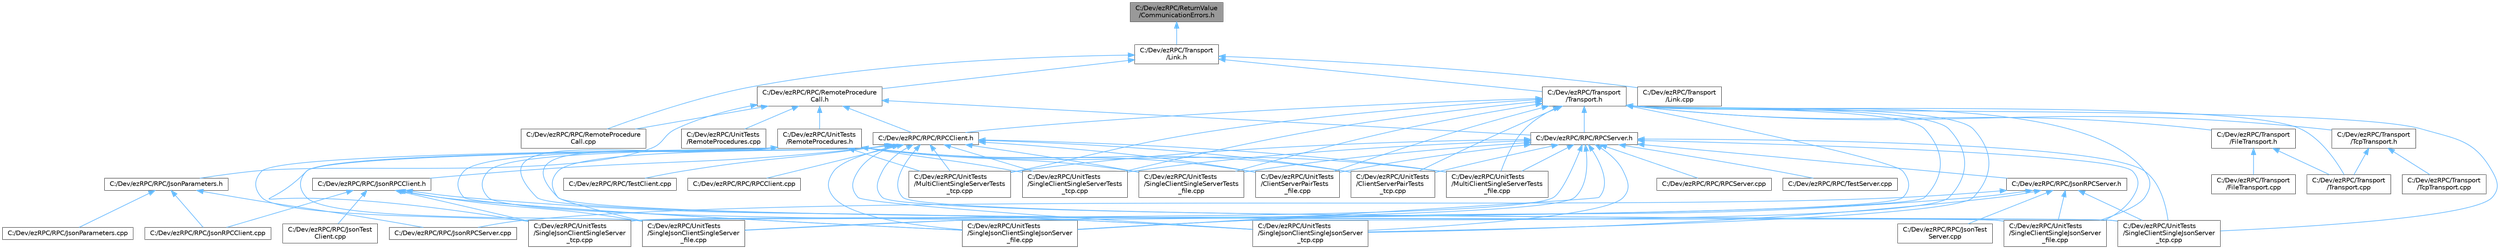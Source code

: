 digraph "C:/Dev/ezRPC/ReturnValue/CommunicationErrors.h"
{
 // LATEX_PDF_SIZE
  bgcolor="transparent";
  edge [fontname=Helvetica,fontsize=10,labelfontname=Helvetica,labelfontsize=10];
  node [fontname=Helvetica,fontsize=10,shape=box,height=0.2,width=0.4];
  Node1 [id="Node000001",label="C:/Dev/ezRPC/ReturnValue\l/CommunicationErrors.h",height=0.2,width=0.4,color="gray40", fillcolor="grey60", style="filled", fontcolor="black",tooltip=" "];
  Node1 -> Node2 [id="edge1_Node000001_Node000002",dir="back",color="steelblue1",style="solid",tooltip=" "];
  Node2 [id="Node000002",label="C:/Dev/ezRPC/Transport\l/Link.h",height=0.2,width=0.4,color="grey40", fillcolor="white", style="filled",URL="$_link_8h.html",tooltip=" "];
  Node2 -> Node3 [id="edge2_Node000002_Node000003",dir="back",color="steelblue1",style="solid",tooltip=" "];
  Node3 [id="Node000003",label="C:/Dev/ezRPC/RPC/RemoteProcedure\lCall.cpp",height=0.2,width=0.4,color="grey40", fillcolor="white", style="filled",URL="$_remote_procedure_call_8cpp.html",tooltip=" "];
  Node2 -> Node4 [id="edge3_Node000002_Node000004",dir="back",color="steelblue1",style="solid",tooltip=" "];
  Node4 [id="Node000004",label="C:/Dev/ezRPC/RPC/RemoteProcedure\lCall.h",height=0.2,width=0.4,color="grey40", fillcolor="white", style="filled",URL="$_remote_procedure_call_8h.html",tooltip=" "];
  Node4 -> Node5 [id="edge4_Node000004_Node000005",dir="back",color="steelblue1",style="solid",tooltip=" "];
  Node5 [id="Node000005",label="C:/Dev/ezRPC/RPC/JsonParameters.h",height=0.2,width=0.4,color="grey40", fillcolor="white", style="filled",URL="$_json_parameters_8h.html",tooltip=" "];
  Node5 -> Node6 [id="edge5_Node000005_Node000006",dir="back",color="steelblue1",style="solid",tooltip=" "];
  Node6 [id="Node000006",label="C:/Dev/ezRPC/RPC/JsonParameters.cpp",height=0.2,width=0.4,color="grey40", fillcolor="white", style="filled",URL="$_json_parameters_8cpp.html",tooltip=" "];
  Node5 -> Node7 [id="edge6_Node000005_Node000007",dir="back",color="steelblue1",style="solid",tooltip=" "];
  Node7 [id="Node000007",label="C:/Dev/ezRPC/RPC/JsonRPCClient.cpp",height=0.2,width=0.4,color="grey40", fillcolor="white", style="filled",URL="$_json_r_p_c_client_8cpp.html",tooltip=" "];
  Node5 -> Node8 [id="edge7_Node000005_Node000008",dir="back",color="steelblue1",style="solid",tooltip=" "];
  Node8 [id="Node000008",label="C:/Dev/ezRPC/RPC/JsonRPCServer.cpp",height=0.2,width=0.4,color="grey40", fillcolor="white", style="filled",URL="$_json_r_p_c_server_8cpp.html",tooltip=" "];
  Node4 -> Node9 [id="edge8_Node000004_Node000009",dir="back",color="steelblue1",style="solid",tooltip=" "];
  Node9 [id="Node000009",label="C:/Dev/ezRPC/RPC/RPCClient.h",height=0.2,width=0.4,color="grey40", fillcolor="white", style="filled",URL="$_r_p_c_client_8h.html",tooltip=" "];
  Node9 -> Node10 [id="edge9_Node000009_Node000010",dir="back",color="steelblue1",style="solid",tooltip=" "];
  Node10 [id="Node000010",label="C:/Dev/ezRPC/RPC/JsonRPCClient.h",height=0.2,width=0.4,color="grey40", fillcolor="white", style="filled",URL="$_json_r_p_c_client_8h.html",tooltip=" "];
  Node10 -> Node7 [id="edge10_Node000010_Node000007",dir="back",color="steelblue1",style="solid",tooltip=" "];
  Node10 -> Node11 [id="edge11_Node000010_Node000011",dir="back",color="steelblue1",style="solid",tooltip=" "];
  Node11 [id="Node000011",label="C:/Dev/ezRPC/RPC/JsonTest\lClient.cpp",height=0.2,width=0.4,color="grey40", fillcolor="white", style="filled",URL="$_json_test_client_8cpp.html",tooltip=" "];
  Node10 -> Node12 [id="edge12_Node000010_Node000012",dir="back",color="steelblue1",style="solid",tooltip=" "];
  Node12 [id="Node000012",label="C:/Dev/ezRPC/UnitTests\l/SingleJsonClientSingleJsonServer\l_file.cpp",height=0.2,width=0.4,color="grey40", fillcolor="white", style="filled",URL="$_single_json_client_single_json_server__file_8cpp.html",tooltip=" "];
  Node10 -> Node13 [id="edge13_Node000010_Node000013",dir="back",color="steelblue1",style="solid",tooltip=" "];
  Node13 [id="Node000013",label="C:/Dev/ezRPC/UnitTests\l/SingleJsonClientSingleJsonServer\l_tcp.cpp",height=0.2,width=0.4,color="grey40", fillcolor="white", style="filled",URL="$_single_json_client_single_json_server__tcp_8cpp.html",tooltip=" "];
  Node10 -> Node14 [id="edge14_Node000010_Node000014",dir="back",color="steelblue1",style="solid",tooltip=" "];
  Node14 [id="Node000014",label="C:/Dev/ezRPC/UnitTests\l/SingleJsonClientSingleServer\l_file.cpp",height=0.2,width=0.4,color="grey40", fillcolor="white", style="filled",URL="$_single_json_client_single_server__file_8cpp.html",tooltip=" "];
  Node10 -> Node15 [id="edge15_Node000010_Node000015",dir="back",color="steelblue1",style="solid",tooltip=" "];
  Node15 [id="Node000015",label="C:/Dev/ezRPC/UnitTests\l/SingleJsonClientSingleServer\l_tcp.cpp",height=0.2,width=0.4,color="grey40", fillcolor="white", style="filled",URL="$_single_json_client_single_server__tcp_8cpp.html",tooltip=" "];
  Node9 -> Node16 [id="edge16_Node000009_Node000016",dir="back",color="steelblue1",style="solid",tooltip=" "];
  Node16 [id="Node000016",label="C:/Dev/ezRPC/RPC/RPCClient.cpp",height=0.2,width=0.4,color="grey40", fillcolor="white", style="filled",URL="$_r_p_c_client_8cpp.html",tooltip=" "];
  Node9 -> Node17 [id="edge17_Node000009_Node000017",dir="back",color="steelblue1",style="solid",tooltip=" "];
  Node17 [id="Node000017",label="C:/Dev/ezRPC/RPC/TestClient.cpp",height=0.2,width=0.4,color="grey40", fillcolor="white", style="filled",URL="$_test_client_8cpp.html",tooltip=" "];
  Node9 -> Node18 [id="edge18_Node000009_Node000018",dir="back",color="steelblue1",style="solid",tooltip=" "];
  Node18 [id="Node000018",label="C:/Dev/ezRPC/UnitTests\l/ClientServerPairTests\l_file.cpp",height=0.2,width=0.4,color="grey40", fillcolor="white", style="filled",URL="$_client_server_pair_tests__file_8cpp.html",tooltip=" "];
  Node9 -> Node19 [id="edge19_Node000009_Node000019",dir="back",color="steelblue1",style="solid",tooltip=" "];
  Node19 [id="Node000019",label="C:/Dev/ezRPC/UnitTests\l/ClientServerPairTests\l_tcp.cpp",height=0.2,width=0.4,color="grey40", fillcolor="white", style="filled",URL="$_client_server_pair_tests__tcp_8cpp.html",tooltip=" "];
  Node9 -> Node20 [id="edge20_Node000009_Node000020",dir="back",color="steelblue1",style="solid",tooltip=" "];
  Node20 [id="Node000020",label="C:/Dev/ezRPC/UnitTests\l/MultiClientSingleServerTests\l_file.cpp",height=0.2,width=0.4,color="grey40", fillcolor="white", style="filled",URL="$_multi_client_single_server_tests__file_8cpp.html",tooltip=" "];
  Node9 -> Node21 [id="edge21_Node000009_Node000021",dir="back",color="steelblue1",style="solid",tooltip=" "];
  Node21 [id="Node000021",label="C:/Dev/ezRPC/UnitTests\l/MultiClientSingleServerTests\l_tcp.cpp",height=0.2,width=0.4,color="grey40", fillcolor="white", style="filled",URL="$_multi_client_single_server_tests__tcp_8cpp.html",tooltip=" "];
  Node9 -> Node22 [id="edge22_Node000009_Node000022",dir="back",color="steelblue1",style="solid",tooltip=" "];
  Node22 [id="Node000022",label="C:/Dev/ezRPC/UnitTests\l/SingleClientSingleJsonServer\l_file.cpp",height=0.2,width=0.4,color="grey40", fillcolor="white", style="filled",URL="$_single_client_single_json_server__file_8cpp.html",tooltip=" "];
  Node9 -> Node23 [id="edge23_Node000009_Node000023",dir="back",color="steelblue1",style="solid",tooltip=" "];
  Node23 [id="Node000023",label="C:/Dev/ezRPC/UnitTests\l/SingleClientSingleJsonServer\l_tcp.cpp",height=0.2,width=0.4,color="grey40", fillcolor="white", style="filled",URL="$_single_client_single_json_server__tcp_8cpp.html",tooltip=" "];
  Node9 -> Node24 [id="edge24_Node000009_Node000024",dir="back",color="steelblue1",style="solid",tooltip=" "];
  Node24 [id="Node000024",label="C:/Dev/ezRPC/UnitTests\l/SingleClientSingleServerTests\l_file.cpp",height=0.2,width=0.4,color="grey40", fillcolor="white", style="filled",URL="$_single_client_single_server_tests__file_8cpp.html",tooltip=" "];
  Node9 -> Node25 [id="edge25_Node000009_Node000025",dir="back",color="steelblue1",style="solid",tooltip=" "];
  Node25 [id="Node000025",label="C:/Dev/ezRPC/UnitTests\l/SingleClientSingleServerTests\l_tcp.cpp",height=0.2,width=0.4,color="grey40", fillcolor="white", style="filled",URL="$_single_client_single_server_tests__tcp_8cpp.html",tooltip=" "];
  Node9 -> Node12 [id="edge26_Node000009_Node000012",dir="back",color="steelblue1",style="solid",tooltip=" "];
  Node9 -> Node13 [id="edge27_Node000009_Node000013",dir="back",color="steelblue1",style="solid",tooltip=" "];
  Node9 -> Node14 [id="edge28_Node000009_Node000014",dir="back",color="steelblue1",style="solid",tooltip=" "];
  Node9 -> Node15 [id="edge29_Node000009_Node000015",dir="back",color="steelblue1",style="solid",tooltip=" "];
  Node4 -> Node26 [id="edge30_Node000004_Node000026",dir="back",color="steelblue1",style="solid",tooltip=" "];
  Node26 [id="Node000026",label="C:/Dev/ezRPC/RPC/RPCServer.h",height=0.2,width=0.4,color="grey40", fillcolor="white", style="filled",URL="$_r_p_c_server_8h.html",tooltip=" "];
  Node26 -> Node27 [id="edge31_Node000026_Node000027",dir="back",color="steelblue1",style="solid",tooltip=" "];
  Node27 [id="Node000027",label="C:/Dev/ezRPC/RPC/JsonRPCServer.h",height=0.2,width=0.4,color="grey40", fillcolor="white", style="filled",URL="$_json_r_p_c_server_8h.html",tooltip=" "];
  Node27 -> Node8 [id="edge32_Node000027_Node000008",dir="back",color="steelblue1",style="solid",tooltip=" "];
  Node27 -> Node28 [id="edge33_Node000027_Node000028",dir="back",color="steelblue1",style="solid",tooltip=" "];
  Node28 [id="Node000028",label="C:/Dev/ezRPC/RPC/JsonTest\lServer.cpp",height=0.2,width=0.4,color="grey40", fillcolor="white", style="filled",URL="$_json_test_server_8cpp.html",tooltip=" "];
  Node27 -> Node22 [id="edge34_Node000027_Node000022",dir="back",color="steelblue1",style="solid",tooltip=" "];
  Node27 -> Node23 [id="edge35_Node000027_Node000023",dir="back",color="steelblue1",style="solid",tooltip=" "];
  Node27 -> Node12 [id="edge36_Node000027_Node000012",dir="back",color="steelblue1",style="solid",tooltip=" "];
  Node27 -> Node13 [id="edge37_Node000027_Node000013",dir="back",color="steelblue1",style="solid",tooltip=" "];
  Node26 -> Node29 [id="edge38_Node000026_Node000029",dir="back",color="steelblue1",style="solid",tooltip=" "];
  Node29 [id="Node000029",label="C:/Dev/ezRPC/RPC/RPCServer.cpp",height=0.2,width=0.4,color="grey40", fillcolor="white", style="filled",URL="$_r_p_c_server_8cpp.html",tooltip=" "];
  Node26 -> Node30 [id="edge39_Node000026_Node000030",dir="back",color="steelblue1",style="solid",tooltip=" "];
  Node30 [id="Node000030",label="C:/Dev/ezRPC/RPC/TestServer.cpp",height=0.2,width=0.4,color="grey40", fillcolor="white", style="filled",URL="$_test_server_8cpp.html",tooltip=" "];
  Node26 -> Node18 [id="edge40_Node000026_Node000018",dir="back",color="steelblue1",style="solid",tooltip=" "];
  Node26 -> Node19 [id="edge41_Node000026_Node000019",dir="back",color="steelblue1",style="solid",tooltip=" "];
  Node26 -> Node20 [id="edge42_Node000026_Node000020",dir="back",color="steelblue1",style="solid",tooltip=" "];
  Node26 -> Node21 [id="edge43_Node000026_Node000021",dir="back",color="steelblue1",style="solid",tooltip=" "];
  Node26 -> Node22 [id="edge44_Node000026_Node000022",dir="back",color="steelblue1",style="solid",tooltip=" "];
  Node26 -> Node23 [id="edge45_Node000026_Node000023",dir="back",color="steelblue1",style="solid",tooltip=" "];
  Node26 -> Node24 [id="edge46_Node000026_Node000024",dir="back",color="steelblue1",style="solid",tooltip=" "];
  Node26 -> Node25 [id="edge47_Node000026_Node000025",dir="back",color="steelblue1",style="solid",tooltip=" "];
  Node26 -> Node12 [id="edge48_Node000026_Node000012",dir="back",color="steelblue1",style="solid",tooltip=" "];
  Node26 -> Node13 [id="edge49_Node000026_Node000013",dir="back",color="steelblue1",style="solid",tooltip=" "];
  Node26 -> Node14 [id="edge50_Node000026_Node000014",dir="back",color="steelblue1",style="solid",tooltip=" "];
  Node26 -> Node15 [id="edge51_Node000026_Node000015",dir="back",color="steelblue1",style="solid",tooltip=" "];
  Node4 -> Node3 [id="edge52_Node000004_Node000003",dir="back",color="steelblue1",style="solid",tooltip=" "];
  Node4 -> Node31 [id="edge53_Node000004_Node000031",dir="back",color="steelblue1",style="solid",tooltip=" "];
  Node31 [id="Node000031",label="C:/Dev/ezRPC/UnitTests\l/RemoteProcedures.cpp",height=0.2,width=0.4,color="grey40", fillcolor="white", style="filled",URL="$_remote_procedures_8cpp.html",tooltip=" "];
  Node4 -> Node32 [id="edge54_Node000004_Node000032",dir="back",color="steelblue1",style="solid",tooltip=" "];
  Node32 [id="Node000032",label="C:/Dev/ezRPC/UnitTests\l/RemoteProcedures.h",height=0.2,width=0.4,color="grey40", fillcolor="white", style="filled",URL="$_remote_procedures_8h.html",tooltip=" "];
  Node32 -> Node18 [id="edge55_Node000032_Node000018",dir="back",color="steelblue1",style="solid",tooltip=" "];
  Node32 -> Node19 [id="edge56_Node000032_Node000019",dir="back",color="steelblue1",style="solid",tooltip=" "];
  Node32 -> Node20 [id="edge57_Node000032_Node000020",dir="back",color="steelblue1",style="solid",tooltip=" "];
  Node32 -> Node21 [id="edge58_Node000032_Node000021",dir="back",color="steelblue1",style="solid",tooltip=" "];
  Node32 -> Node22 [id="edge59_Node000032_Node000022",dir="back",color="steelblue1",style="solid",tooltip=" "];
  Node32 -> Node23 [id="edge60_Node000032_Node000023",dir="back",color="steelblue1",style="solid",tooltip=" "];
  Node32 -> Node24 [id="edge61_Node000032_Node000024",dir="back",color="steelblue1",style="solid",tooltip=" "];
  Node32 -> Node25 [id="edge62_Node000032_Node000025",dir="back",color="steelblue1",style="solid",tooltip=" "];
  Node32 -> Node12 [id="edge63_Node000032_Node000012",dir="back",color="steelblue1",style="solid",tooltip=" "];
  Node32 -> Node13 [id="edge64_Node000032_Node000013",dir="back",color="steelblue1",style="solid",tooltip=" "];
  Node32 -> Node14 [id="edge65_Node000032_Node000014",dir="back",color="steelblue1",style="solid",tooltip=" "];
  Node32 -> Node15 [id="edge66_Node000032_Node000015",dir="back",color="steelblue1",style="solid",tooltip=" "];
  Node2 -> Node33 [id="edge67_Node000002_Node000033",dir="back",color="steelblue1",style="solid",tooltip=" "];
  Node33 [id="Node000033",label="C:/Dev/ezRPC/Transport\l/Link.cpp",height=0.2,width=0.4,color="grey40", fillcolor="white", style="filled",URL="$_link_8cpp.html",tooltip=" "];
  Node2 -> Node34 [id="edge68_Node000002_Node000034",dir="back",color="steelblue1",style="solid",tooltip=" "];
  Node34 [id="Node000034",label="C:/Dev/ezRPC/Transport\l/Transport.h",height=0.2,width=0.4,color="grey40", fillcolor="white", style="filled",URL="$_transport_8h.html",tooltip=" "];
  Node34 -> Node9 [id="edge69_Node000034_Node000009",dir="back",color="steelblue1",style="solid",tooltip=" "];
  Node34 -> Node26 [id="edge70_Node000034_Node000026",dir="back",color="steelblue1",style="solid",tooltip=" "];
  Node34 -> Node35 [id="edge71_Node000034_Node000035",dir="back",color="steelblue1",style="solid",tooltip=" "];
  Node35 [id="Node000035",label="C:/Dev/ezRPC/Transport\l/FileTransport.h",height=0.2,width=0.4,color="grey40", fillcolor="white", style="filled",URL="$_file_transport_8h.html",tooltip=" "];
  Node35 -> Node36 [id="edge72_Node000035_Node000036",dir="back",color="steelblue1",style="solid",tooltip=" "];
  Node36 [id="Node000036",label="C:/Dev/ezRPC/Transport\l/FileTransport.cpp",height=0.2,width=0.4,color="grey40", fillcolor="white", style="filled",URL="$_file_transport_8cpp.html",tooltip=" "];
  Node35 -> Node37 [id="edge73_Node000035_Node000037",dir="back",color="steelblue1",style="solid",tooltip=" "];
  Node37 [id="Node000037",label="C:/Dev/ezRPC/Transport\l/Transport.cpp",height=0.2,width=0.4,color="grey40", fillcolor="white", style="filled",URL="$_transport_8cpp.html",tooltip=" "];
  Node34 -> Node38 [id="edge74_Node000034_Node000038",dir="back",color="steelblue1",style="solid",tooltip=" "];
  Node38 [id="Node000038",label="C:/Dev/ezRPC/Transport\l/TcpTransport.h",height=0.2,width=0.4,color="grey40", fillcolor="white", style="filled",URL="$_tcp_transport_8h.html",tooltip=" "];
  Node38 -> Node39 [id="edge75_Node000038_Node000039",dir="back",color="steelblue1",style="solid",tooltip=" "];
  Node39 [id="Node000039",label="C:/Dev/ezRPC/Transport\l/TcpTransport.cpp",height=0.2,width=0.4,color="grey40", fillcolor="white", style="filled",URL="$_tcp_transport_8cpp.html",tooltip=" "];
  Node38 -> Node37 [id="edge76_Node000038_Node000037",dir="back",color="steelblue1",style="solid",tooltip=" "];
  Node34 -> Node37 [id="edge77_Node000034_Node000037",dir="back",color="steelblue1",style="solid",tooltip=" "];
  Node34 -> Node18 [id="edge78_Node000034_Node000018",dir="back",color="steelblue1",style="solid",tooltip=" "];
  Node34 -> Node19 [id="edge79_Node000034_Node000019",dir="back",color="steelblue1",style="solid",tooltip=" "];
  Node34 -> Node20 [id="edge80_Node000034_Node000020",dir="back",color="steelblue1",style="solid",tooltip=" "];
  Node34 -> Node21 [id="edge81_Node000034_Node000021",dir="back",color="steelblue1",style="solid",tooltip=" "];
  Node34 -> Node22 [id="edge82_Node000034_Node000022",dir="back",color="steelblue1",style="solid",tooltip=" "];
  Node34 -> Node23 [id="edge83_Node000034_Node000023",dir="back",color="steelblue1",style="solid",tooltip=" "];
  Node34 -> Node24 [id="edge84_Node000034_Node000024",dir="back",color="steelblue1",style="solid",tooltip=" "];
  Node34 -> Node25 [id="edge85_Node000034_Node000025",dir="back",color="steelblue1",style="solid",tooltip=" "];
  Node34 -> Node12 [id="edge86_Node000034_Node000012",dir="back",color="steelblue1",style="solid",tooltip=" "];
  Node34 -> Node13 [id="edge87_Node000034_Node000013",dir="back",color="steelblue1",style="solid",tooltip=" "];
  Node34 -> Node14 [id="edge88_Node000034_Node000014",dir="back",color="steelblue1",style="solid",tooltip=" "];
  Node34 -> Node15 [id="edge89_Node000034_Node000015",dir="back",color="steelblue1",style="solid",tooltip=" "];
}
